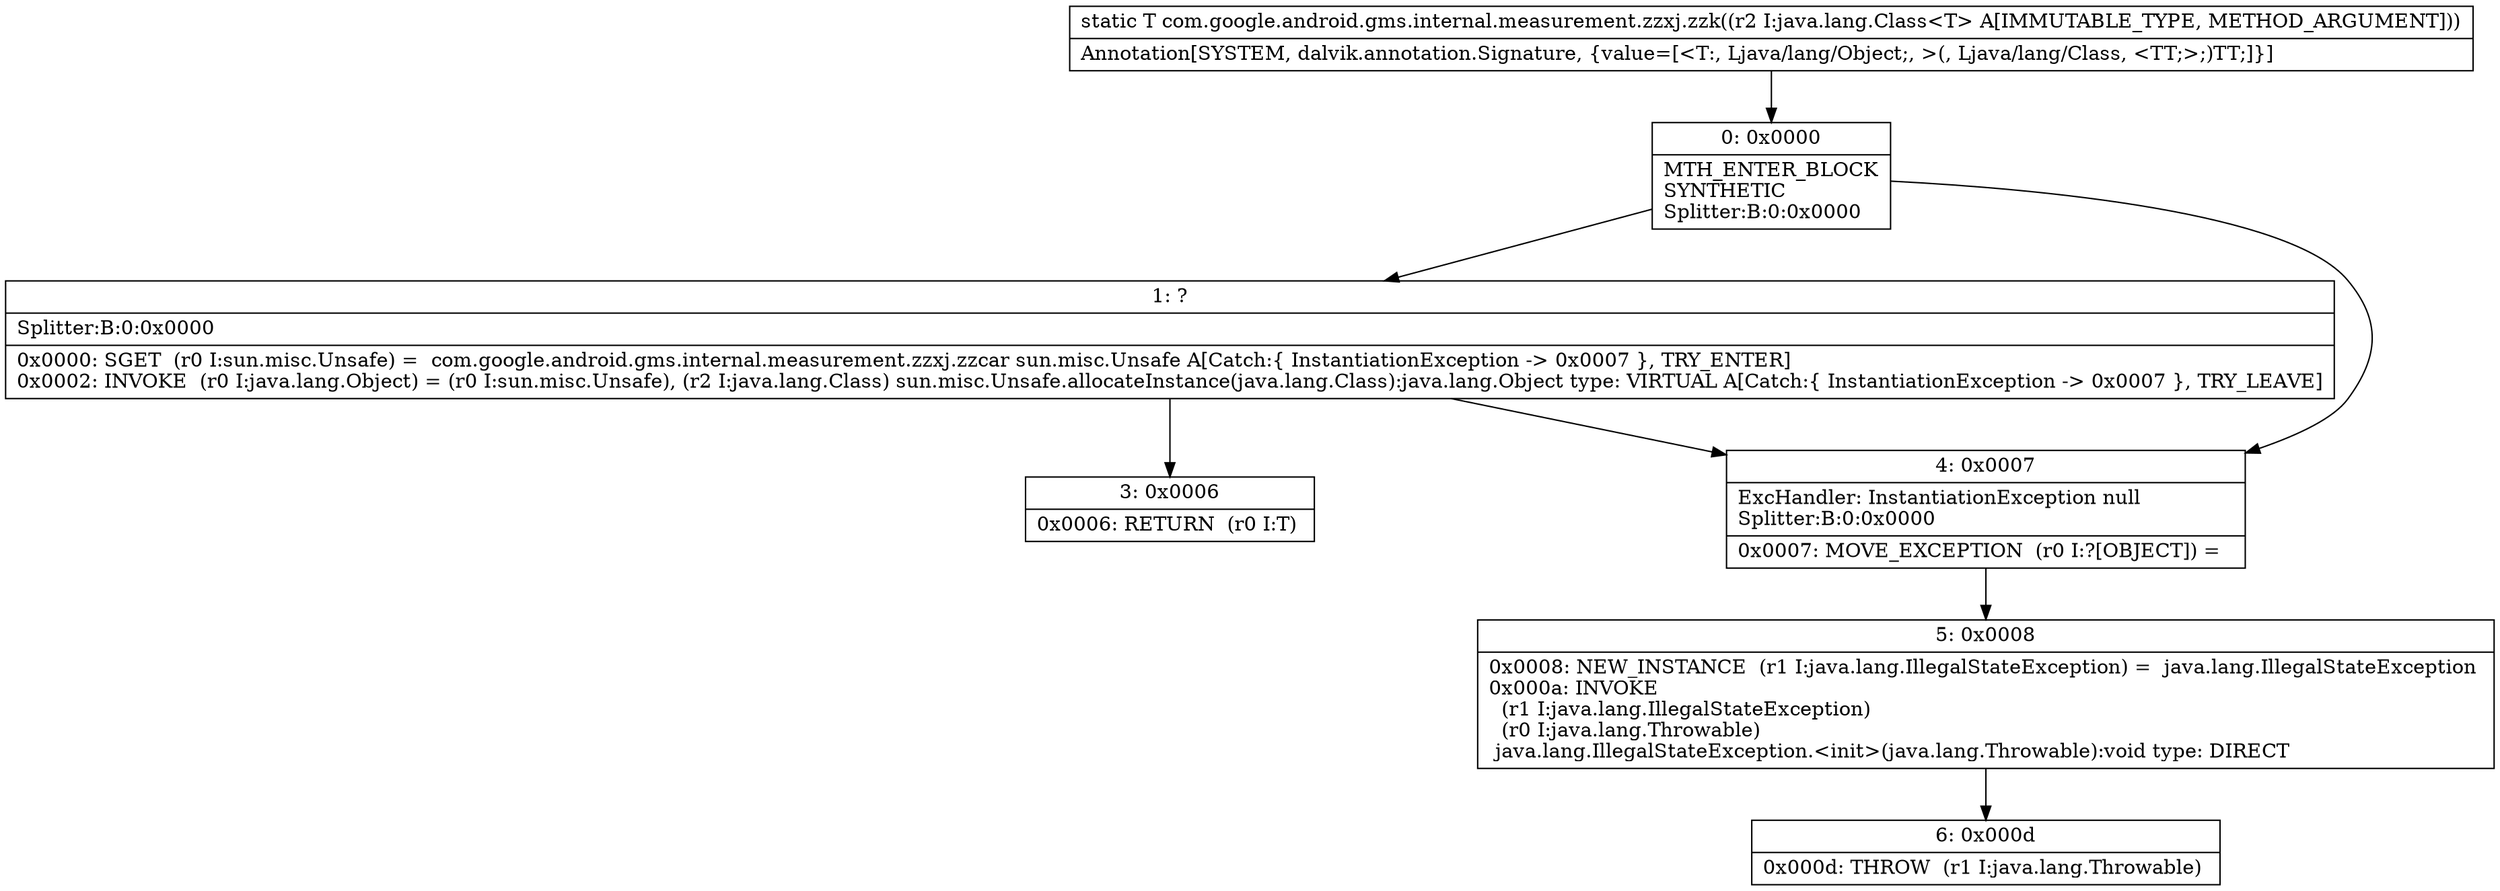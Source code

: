 digraph "CFG forcom.google.android.gms.internal.measurement.zzxj.zzk(Ljava\/lang\/Class;)Ljava\/lang\/Object;" {
Node_0 [shape=record,label="{0\:\ 0x0000|MTH_ENTER_BLOCK\lSYNTHETIC\lSplitter:B:0:0x0000\l}"];
Node_1 [shape=record,label="{1\:\ ?|Splitter:B:0:0x0000\l|0x0000: SGET  (r0 I:sun.misc.Unsafe) =  com.google.android.gms.internal.measurement.zzxj.zzcar sun.misc.Unsafe A[Catch:\{ InstantiationException \-\> 0x0007 \}, TRY_ENTER]\l0x0002: INVOKE  (r0 I:java.lang.Object) = (r0 I:sun.misc.Unsafe), (r2 I:java.lang.Class) sun.misc.Unsafe.allocateInstance(java.lang.Class):java.lang.Object type: VIRTUAL A[Catch:\{ InstantiationException \-\> 0x0007 \}, TRY_LEAVE]\l}"];
Node_3 [shape=record,label="{3\:\ 0x0006|0x0006: RETURN  (r0 I:T) \l}"];
Node_4 [shape=record,label="{4\:\ 0x0007|ExcHandler: InstantiationException null\lSplitter:B:0:0x0000\l|0x0007: MOVE_EXCEPTION  (r0 I:?[OBJECT]) =  \l}"];
Node_5 [shape=record,label="{5\:\ 0x0008|0x0008: NEW_INSTANCE  (r1 I:java.lang.IllegalStateException) =  java.lang.IllegalStateException \l0x000a: INVOKE  \l  (r1 I:java.lang.IllegalStateException)\l  (r0 I:java.lang.Throwable)\l java.lang.IllegalStateException.\<init\>(java.lang.Throwable):void type: DIRECT \l}"];
Node_6 [shape=record,label="{6\:\ 0x000d|0x000d: THROW  (r1 I:java.lang.Throwable) \l}"];
MethodNode[shape=record,label="{static T com.google.android.gms.internal.measurement.zzxj.zzk((r2 I:java.lang.Class\<T\> A[IMMUTABLE_TYPE, METHOD_ARGUMENT]))  | Annotation[SYSTEM, dalvik.annotation.Signature, \{value=[\<T:, Ljava\/lang\/Object;, \>(, Ljava\/lang\/Class, \<TT;\>;)TT;]\}]\l}"];
MethodNode -> Node_0;
Node_0 -> Node_1;
Node_0 -> Node_4;
Node_1 -> Node_4;
Node_1 -> Node_3;
Node_4 -> Node_5;
Node_5 -> Node_6;
}

